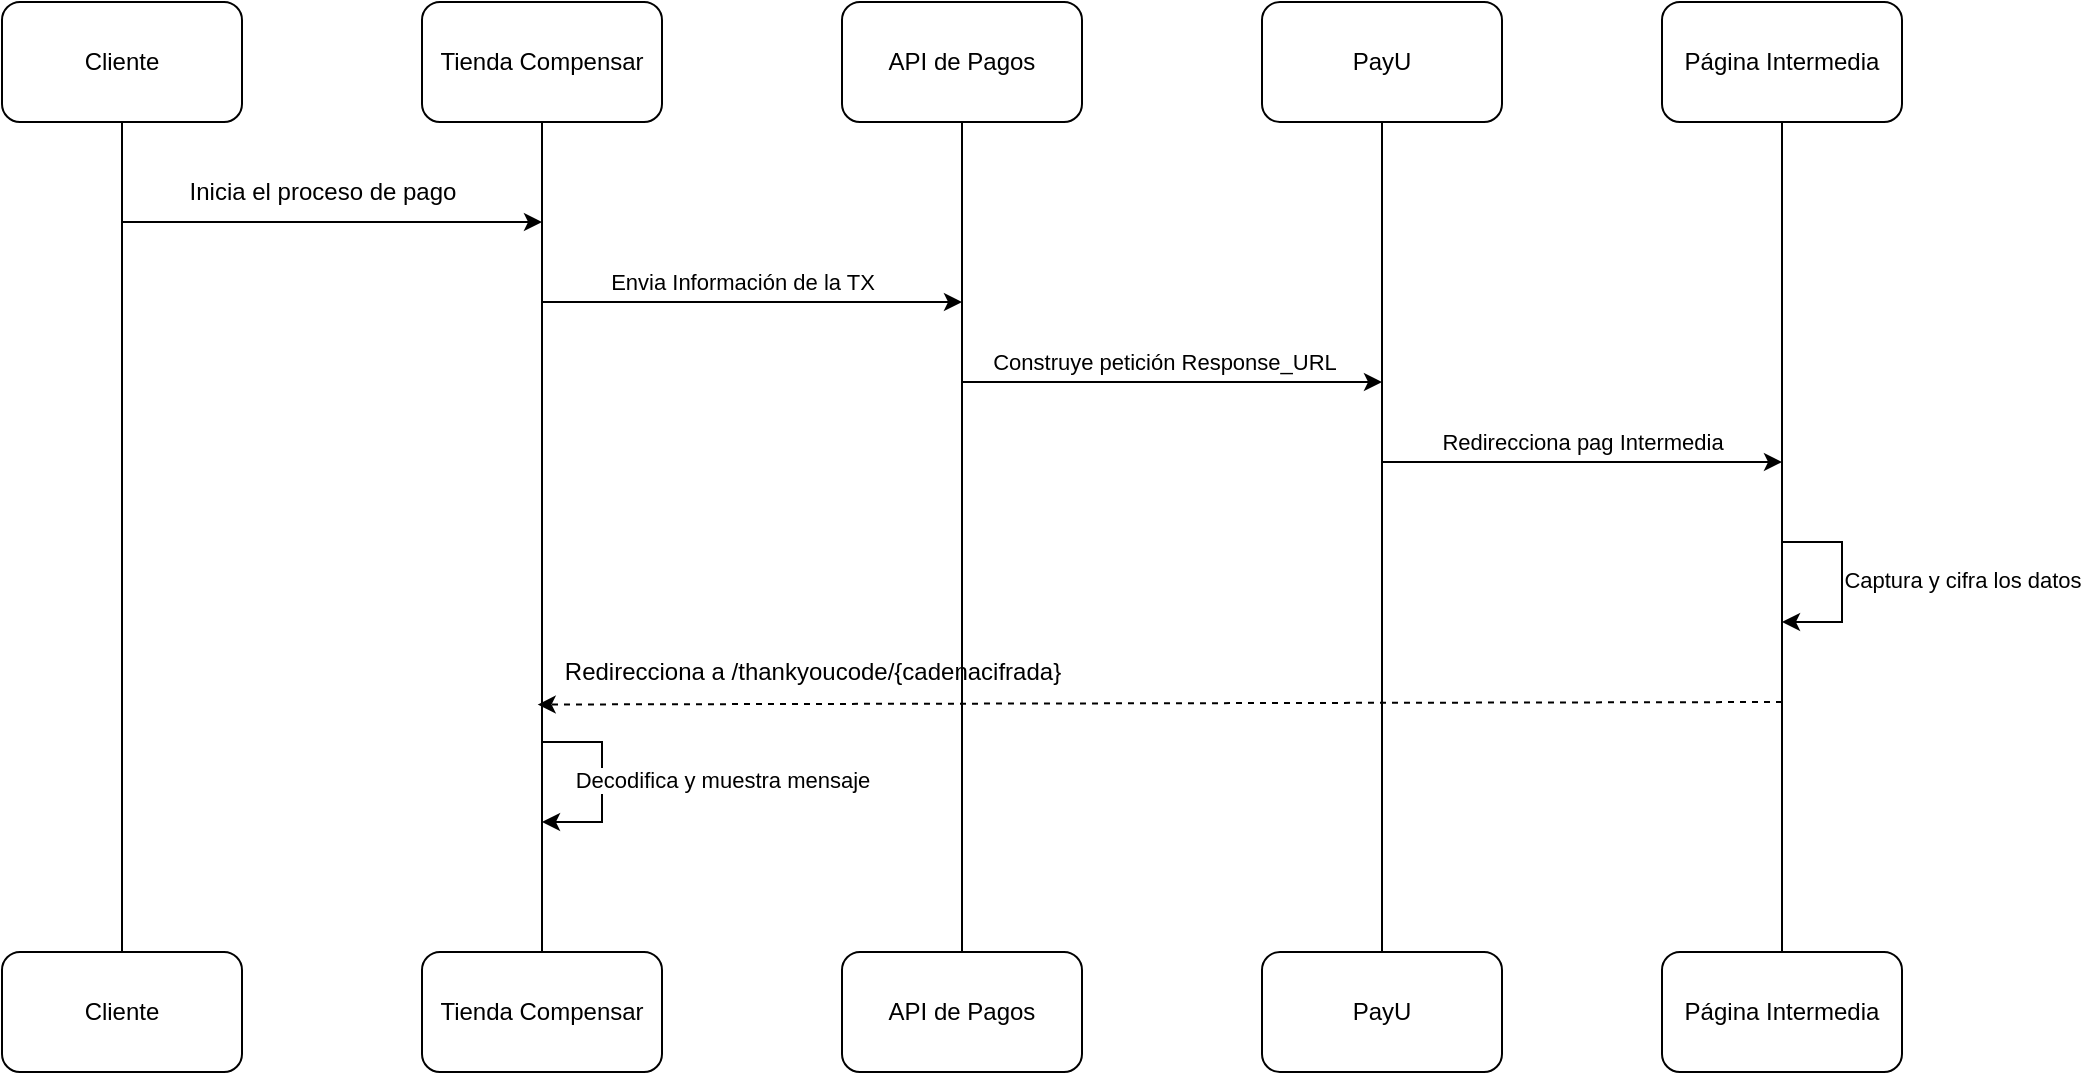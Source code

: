 <mxfile version="28.0.7">
  <diagram name="Page-1" id="qlOULI5kfTJ6-676rxJu">
    <mxGraphModel dx="1128" dy="596" grid="1" gridSize="10" guides="1" tooltips="1" connect="1" arrows="1" fold="1" page="1" pageScale="1" pageWidth="827" pageHeight="1169" math="0" shadow="0">
      <root>
        <mxCell id="0" />
        <mxCell id="1" parent="0" />
        <mxCell id="hd-TnED8jWvopgd7xVO8-11" style="edgeStyle=orthogonalEdgeStyle;rounded=0;orthogonalLoop=1;jettySize=auto;html=1;endArrow=none;endFill=0;" edge="1" parent="1" source="hd-TnED8jWvopgd7xVO8-1" target="hd-TnED8jWvopgd7xVO8-6">
          <mxGeometry relative="1" as="geometry" />
        </mxCell>
        <mxCell id="hd-TnED8jWvopgd7xVO8-1" value="Cliente" style="rounded=1;whiteSpace=wrap;html=1;" vertex="1" parent="1">
          <mxGeometry x="20" y="50" width="120" height="60" as="geometry" />
        </mxCell>
        <mxCell id="hd-TnED8jWvopgd7xVO8-12" style="edgeStyle=orthogonalEdgeStyle;rounded=0;orthogonalLoop=1;jettySize=auto;html=1;endArrow=none;endFill=0;" edge="1" parent="1" source="hd-TnED8jWvopgd7xVO8-2" target="hd-TnED8jWvopgd7xVO8-7">
          <mxGeometry relative="1" as="geometry" />
        </mxCell>
        <mxCell id="hd-TnED8jWvopgd7xVO8-2" value="Tienda Compensar" style="rounded=1;whiteSpace=wrap;html=1;" vertex="1" parent="1">
          <mxGeometry x="230" y="50" width="120" height="60" as="geometry" />
        </mxCell>
        <mxCell id="hd-TnED8jWvopgd7xVO8-13" style="edgeStyle=orthogonalEdgeStyle;rounded=0;orthogonalLoop=1;jettySize=auto;html=1;endArrow=none;endFill=0;" edge="1" parent="1" source="hd-TnED8jWvopgd7xVO8-3" target="hd-TnED8jWvopgd7xVO8-8">
          <mxGeometry relative="1" as="geometry" />
        </mxCell>
        <mxCell id="hd-TnED8jWvopgd7xVO8-3" value="API de Pagos" style="rounded=1;whiteSpace=wrap;html=1;" vertex="1" parent="1">
          <mxGeometry x="440" y="50" width="120" height="60" as="geometry" />
        </mxCell>
        <mxCell id="hd-TnED8jWvopgd7xVO8-14" style="edgeStyle=orthogonalEdgeStyle;rounded=0;orthogonalLoop=1;jettySize=auto;html=1;endArrow=none;endFill=0;" edge="1" parent="1" source="hd-TnED8jWvopgd7xVO8-4" target="hd-TnED8jWvopgd7xVO8-9">
          <mxGeometry relative="1" as="geometry" />
        </mxCell>
        <mxCell id="hd-TnED8jWvopgd7xVO8-4" value="PayU" style="rounded=1;whiteSpace=wrap;html=1;" vertex="1" parent="1">
          <mxGeometry x="650" y="50" width="120" height="60" as="geometry" />
        </mxCell>
        <mxCell id="hd-TnED8jWvopgd7xVO8-15" style="edgeStyle=orthogonalEdgeStyle;rounded=0;orthogonalLoop=1;jettySize=auto;html=1;endArrow=none;endFill=0;" edge="1" parent="1" source="hd-TnED8jWvopgd7xVO8-5" target="hd-TnED8jWvopgd7xVO8-10">
          <mxGeometry relative="1" as="geometry" />
        </mxCell>
        <mxCell id="hd-TnED8jWvopgd7xVO8-5" value="Página Intermedia" style="rounded=1;whiteSpace=wrap;html=1;" vertex="1" parent="1">
          <mxGeometry x="850" y="50" width="120" height="60" as="geometry" />
        </mxCell>
        <mxCell id="hd-TnED8jWvopgd7xVO8-6" value="Cliente" style="rounded=1;whiteSpace=wrap;html=1;" vertex="1" parent="1">
          <mxGeometry x="20" y="525" width="120" height="60" as="geometry" />
        </mxCell>
        <mxCell id="hd-TnED8jWvopgd7xVO8-7" value="Tienda Compensar" style="rounded=1;whiteSpace=wrap;html=1;" vertex="1" parent="1">
          <mxGeometry x="230" y="525" width="120" height="60" as="geometry" />
        </mxCell>
        <mxCell id="hd-TnED8jWvopgd7xVO8-8" value="API de Pagos" style="rounded=1;whiteSpace=wrap;html=1;" vertex="1" parent="1">
          <mxGeometry x="440" y="525" width="120" height="60" as="geometry" />
        </mxCell>
        <mxCell id="hd-TnED8jWvopgd7xVO8-9" value="PayU" style="rounded=1;whiteSpace=wrap;html=1;" vertex="1" parent="1">
          <mxGeometry x="650" y="525" width="120" height="60" as="geometry" />
        </mxCell>
        <mxCell id="hd-TnED8jWvopgd7xVO8-10" value="Página Intermedia" style="rounded=1;whiteSpace=wrap;html=1;" vertex="1" parent="1">
          <mxGeometry x="850" y="525" width="120" height="60" as="geometry" />
        </mxCell>
        <mxCell id="hd-TnED8jWvopgd7xVO8-17" value="" style="endArrow=classic;html=1;rounded=0;" edge="1" parent="1">
          <mxGeometry width="50" height="50" relative="1" as="geometry">
            <mxPoint x="80" y="160" as="sourcePoint" />
            <mxPoint x="290" y="160" as="targetPoint" />
          </mxGeometry>
        </mxCell>
        <mxCell id="hd-TnED8jWvopgd7xVO8-18" value="Inicia el proceso de pago" style="text;html=1;align=center;verticalAlign=middle;resizable=0;points=[];autosize=1;strokeColor=none;fillColor=none;" vertex="1" parent="1">
          <mxGeometry x="100" y="130" width="160" height="30" as="geometry" />
        </mxCell>
        <mxCell id="hd-TnED8jWvopgd7xVO8-19" value="" style="endArrow=classic;html=1;rounded=0;" edge="1" parent="1">
          <mxGeometry width="50" height="50" relative="1" as="geometry">
            <mxPoint x="290" y="200" as="sourcePoint" />
            <mxPoint x="500" y="200" as="targetPoint" />
          </mxGeometry>
        </mxCell>
        <mxCell id="hd-TnED8jWvopgd7xVO8-20" value="Envia Información de la TX" style="edgeLabel;html=1;align=center;verticalAlign=middle;resizable=0;points=[];" vertex="1" connectable="0" parent="hd-TnED8jWvopgd7xVO8-19">
          <mxGeometry x="-0.085" relative="1" as="geometry">
            <mxPoint x="4" y="-10" as="offset" />
          </mxGeometry>
        </mxCell>
        <mxCell id="hd-TnED8jWvopgd7xVO8-21" value="" style="endArrow=classic;html=1;rounded=0;" edge="1" parent="1">
          <mxGeometry width="50" height="50" relative="1" as="geometry">
            <mxPoint x="500" y="240" as="sourcePoint" />
            <mxPoint x="710" y="240" as="targetPoint" />
          </mxGeometry>
        </mxCell>
        <mxCell id="hd-TnED8jWvopgd7xVO8-22" value="Construye petición Response_URL" style="edgeLabel;html=1;align=center;verticalAlign=middle;resizable=0;points=[];" vertex="1" connectable="0" parent="hd-TnED8jWvopgd7xVO8-21">
          <mxGeometry x="-0.318" y="2" relative="1" as="geometry">
            <mxPoint x="29" y="-8" as="offset" />
          </mxGeometry>
        </mxCell>
        <mxCell id="hd-TnED8jWvopgd7xVO8-24" value="" style="endArrow=classic;html=1;rounded=0;" edge="1" parent="1">
          <mxGeometry width="50" height="50" relative="1" as="geometry">
            <mxPoint x="710" y="280" as="sourcePoint" />
            <mxPoint x="910" y="280" as="targetPoint" />
          </mxGeometry>
        </mxCell>
        <mxCell id="hd-TnED8jWvopgd7xVO8-25" value="Redirecciona pag Intermedia" style="edgeLabel;html=1;align=center;verticalAlign=middle;resizable=0;points=[];" vertex="1" connectable="0" parent="hd-TnED8jWvopgd7xVO8-24">
          <mxGeometry x="-0.294" y="1" relative="1" as="geometry">
            <mxPoint x="29" y="-9" as="offset" />
          </mxGeometry>
        </mxCell>
        <mxCell id="hd-TnED8jWvopgd7xVO8-28" value="" style="endArrow=classic;html=1;rounded=0;" edge="1" parent="1">
          <mxGeometry width="50" height="50" relative="1" as="geometry">
            <mxPoint x="910" y="320" as="sourcePoint" />
            <mxPoint x="910" y="360" as="targetPoint" />
            <Array as="points">
              <mxPoint x="940" y="320" />
              <mxPoint x="940" y="360" />
            </Array>
          </mxGeometry>
        </mxCell>
        <mxCell id="hd-TnED8jWvopgd7xVO8-29" value="Captura y cifra los datos" style="edgeLabel;html=1;align=center;verticalAlign=middle;resizable=0;points=[];" vertex="1" connectable="0" parent="hd-TnED8jWvopgd7xVO8-28">
          <mxGeometry x="-0.011" y="3" relative="1" as="geometry">
            <mxPoint x="57" y="-1" as="offset" />
          </mxGeometry>
        </mxCell>
        <mxCell id="hd-TnED8jWvopgd7xVO8-30" value="" style="endArrow=classic;html=1;rounded=0;dashed=1;entryX=-0.008;entryY=1.042;entryDx=0;entryDy=0;entryPerimeter=0;" edge="1" parent="1" target="hd-TnED8jWvopgd7xVO8-31">
          <mxGeometry width="50" height="50" relative="1" as="geometry">
            <mxPoint x="910" y="400" as="sourcePoint" />
            <mxPoint x="80" y="400" as="targetPoint" />
          </mxGeometry>
        </mxCell>
        <mxCell id="hd-TnED8jWvopgd7xVO8-31" value="Redirecciona a /thankyoucode/{cadenacifrada}" style="text;html=1;align=center;verticalAlign=middle;resizable=0;points=[];autosize=1;strokeColor=none;fillColor=none;" vertex="1" parent="1">
          <mxGeometry x="290" y="370" width="270" height="30" as="geometry" />
        </mxCell>
        <mxCell id="hd-TnED8jWvopgd7xVO8-32" value="" style="endArrow=classic;html=1;rounded=0;" edge="1" parent="1">
          <mxGeometry width="50" height="50" relative="1" as="geometry">
            <mxPoint x="290" y="420" as="sourcePoint" />
            <mxPoint x="290" y="460" as="targetPoint" />
            <Array as="points">
              <mxPoint x="320" y="420" />
              <mxPoint x="320" y="460" />
            </Array>
          </mxGeometry>
        </mxCell>
        <mxCell id="hd-TnED8jWvopgd7xVO8-33" value="Decodifica y muestra mensaje" style="edgeLabel;html=1;align=center;verticalAlign=middle;resizable=0;points=[];" vertex="1" connectable="0" parent="hd-TnED8jWvopgd7xVO8-32">
          <mxGeometry x="-0.011" y="3" relative="1" as="geometry">
            <mxPoint x="57" y="-1" as="offset" />
          </mxGeometry>
        </mxCell>
      </root>
    </mxGraphModel>
  </diagram>
</mxfile>
